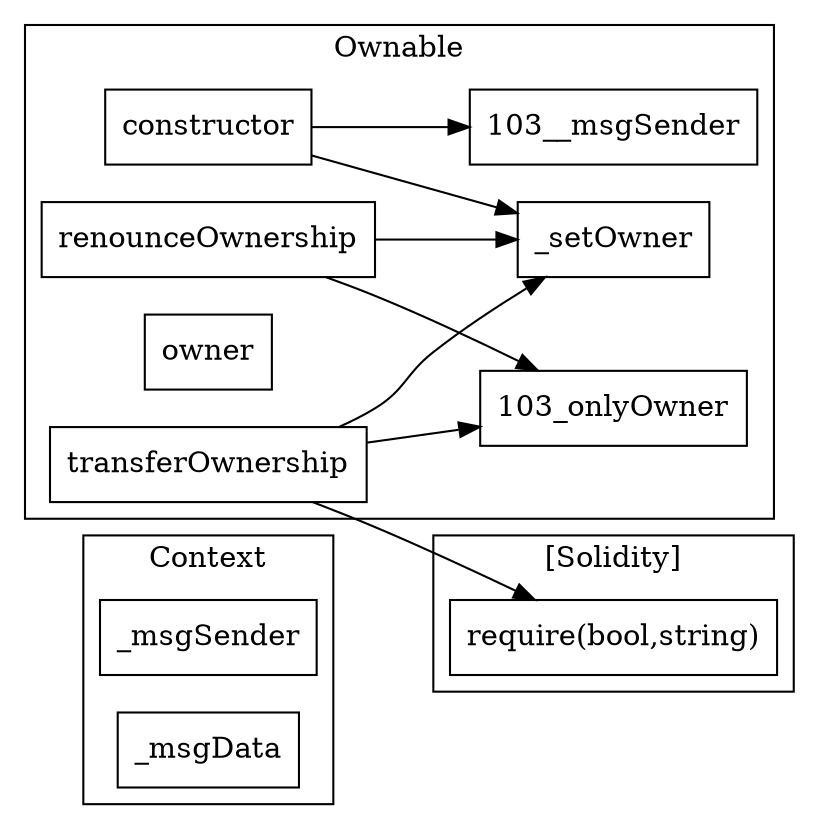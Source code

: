 strict digraph {
rankdir="LR"
node [shape=box]
subgraph cluster_125_Context {
label = "Context"
"125__msgSender" [label="_msgSender"]
"125__msgData" [label="_msgData"]
}subgraph cluster_103_Ownable {
label = "Ownable"
"103_constructor" [label="constructor"]
"103_renounceOwnership" [label="renounceOwnership"]
"103_owner" [label="owner"]
"103_transferOwnership" [label="transferOwnership"]
"103__setOwner" [label="_setOwner"]
"103_transferOwnership" -> "103_onlyOwner"
"103_renounceOwnership" -> "103_onlyOwner"
"103_transferOwnership" -> "103__setOwner"
"103_renounceOwnership" -> "103__setOwner"
"103_constructor" -> "103__msgSender"
"103_constructor" -> "103__setOwner"
}subgraph cluster_solidity {
label = "[Solidity]"
"require(bool,string)" 
"103_transferOwnership" -> "require(bool,string)"
}
}